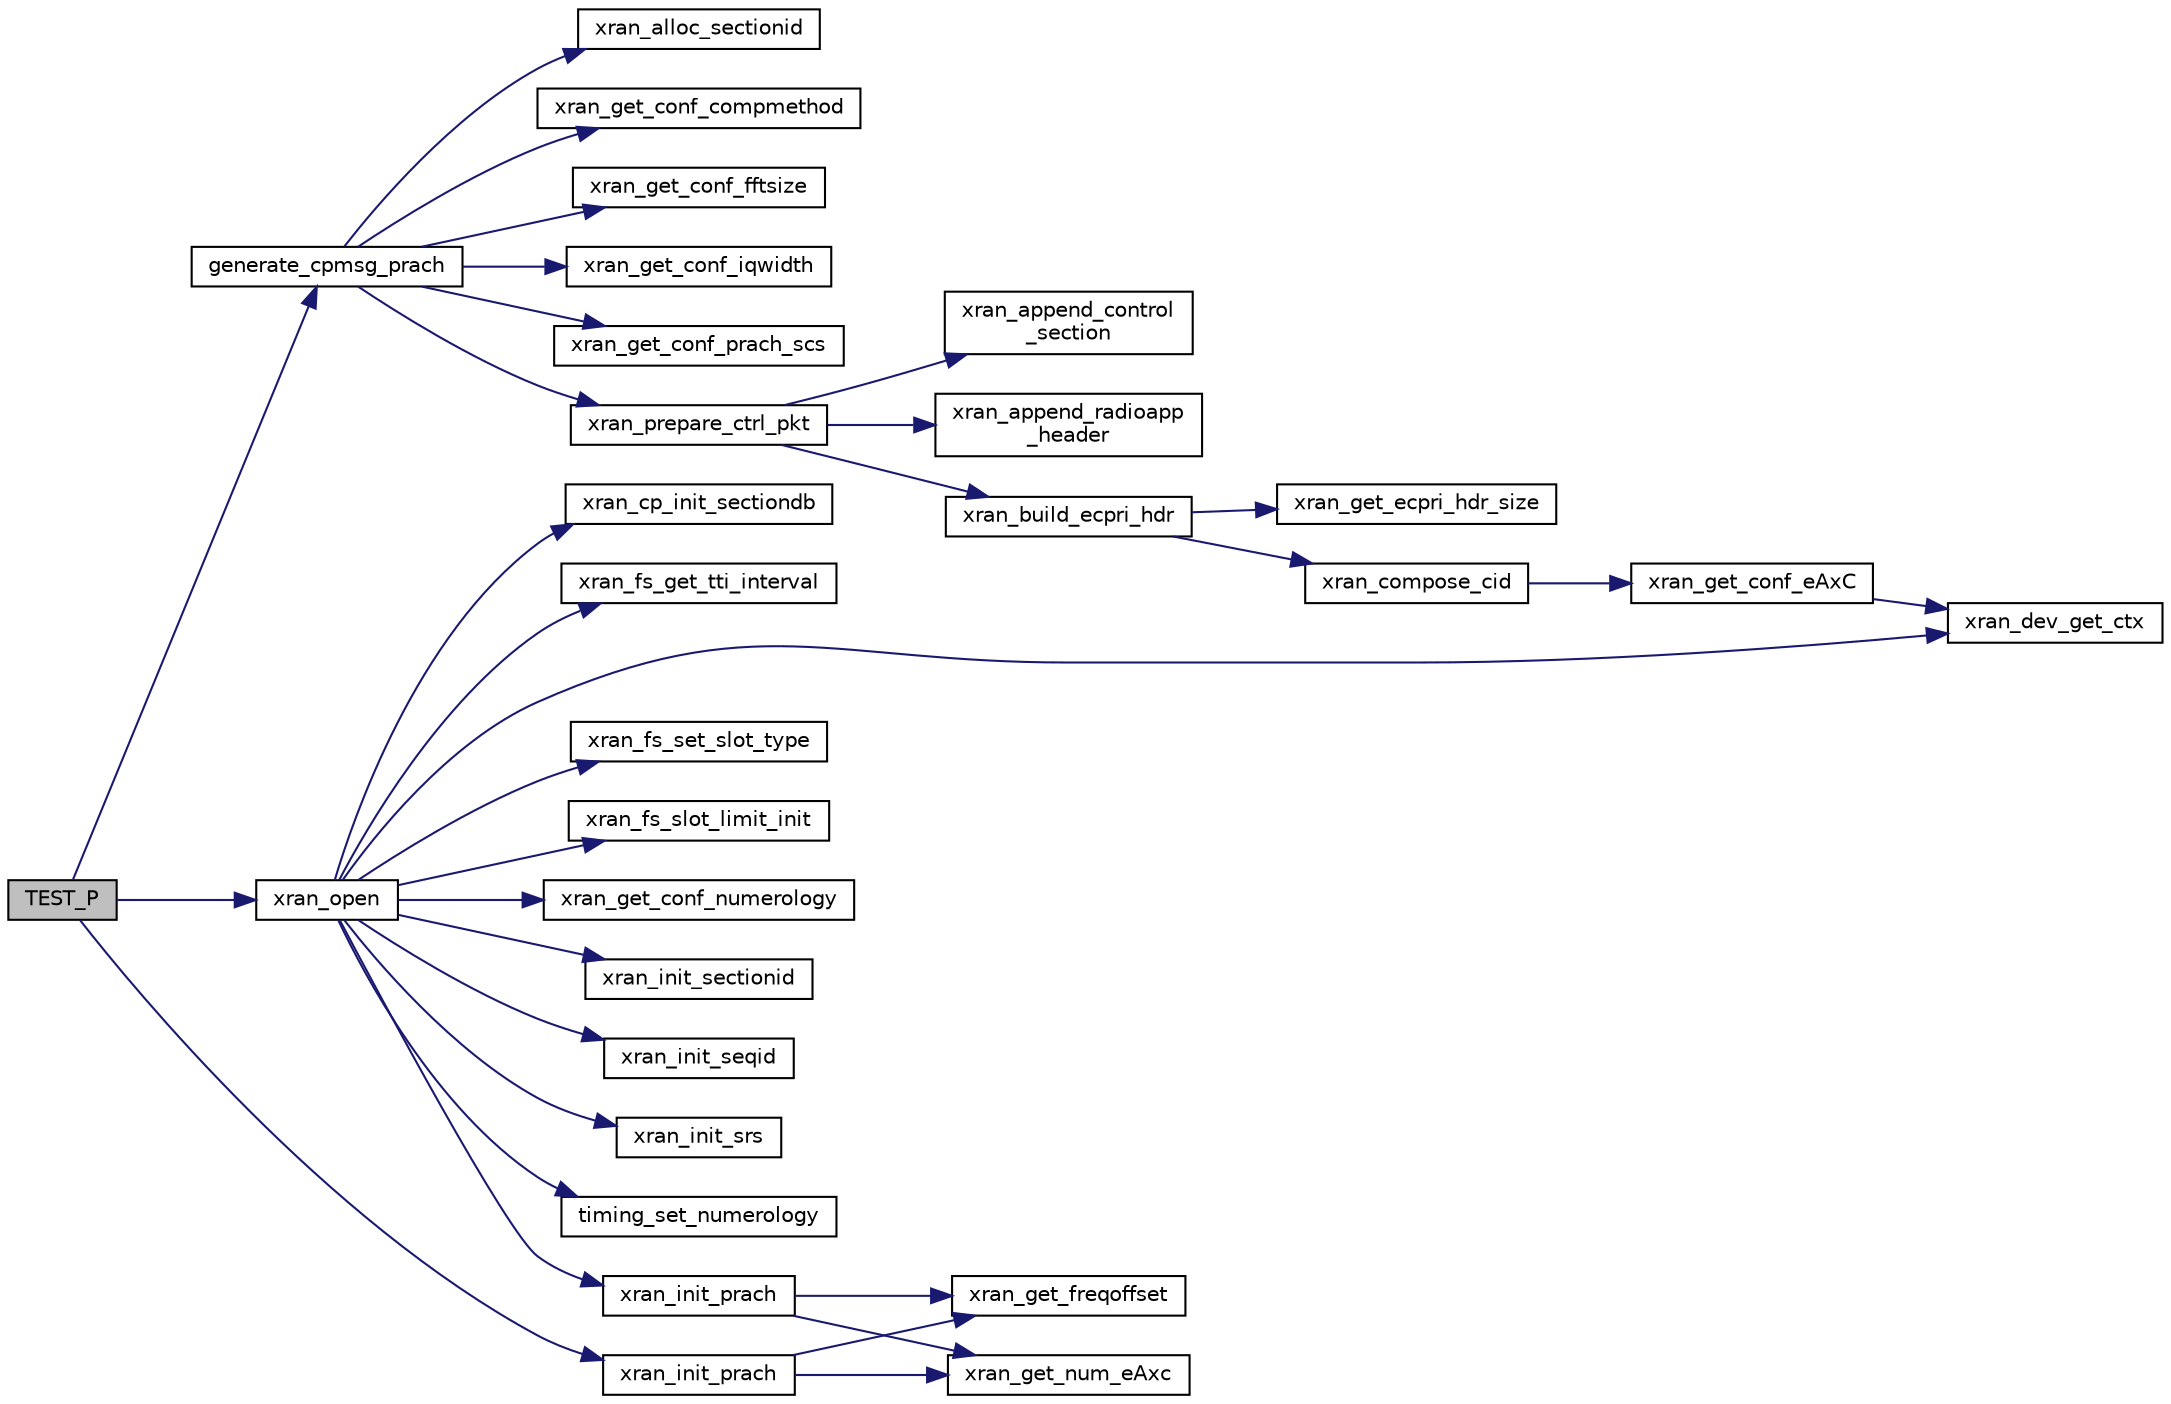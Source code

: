 digraph "TEST_P"
{
 // LATEX_PDF_SIZE
  edge [fontname="Helvetica",fontsize="10",labelfontname="Helvetica",labelfontsize="10"];
  node [fontname="Helvetica",fontsize="10",shape=record];
  rankdir="LR";
  Node1 [label="TEST_P",height=0.2,width=0.4,color="black", fillcolor="grey75", style="filled", fontcolor="black",tooltip=" "];
  Node1 -> Node2 [color="midnightblue",fontsize="10",style="solid",fontname="Helvetica"];
  Node2 [label="generate_cpmsg_prach",height=0.2,width=0.4,color="black", fillcolor="white", style="filled",URL="$xran__common_8c.html#ab8a6ed3cee8fa183142d0c23d0b4971d",tooltip=" "];
  Node2 -> Node3 [color="midnightblue",fontsize="10",style="solid",fontname="Helvetica"];
  Node3 [label="xran_alloc_sectionid",height=0.2,width=0.4,color="black", fillcolor="white", style="filled",URL="$xran__common_8h.html#a8546e95e2daf30058a66904e7f801723",tooltip=" "];
  Node2 -> Node4 [color="midnightblue",fontsize="10",style="solid",fontname="Helvetica"];
  Node4 [label="xran_get_conf_compmethod",height=0.2,width=0.4,color="black", fillcolor="white", style="filled",URL="$xran__common_8h.html#a70d428b456fbe76f8550ff9b782a9e4e",tooltip="Get the configuration of compression method for RU."];
  Node2 -> Node5 [color="midnightblue",fontsize="10",style="solid",fontname="Helvetica"];
  Node5 [label="xran_get_conf_fftsize",height=0.2,width=0.4,color="black", fillcolor="white", style="filled",URL="$xran__common_8h.html#ada345a8a99480787d4274a342aa39535",tooltip="Get the configuration of FFT size for RU."];
  Node2 -> Node6 [color="midnightblue",fontsize="10",style="solid",fontname="Helvetica"];
  Node6 [label="xran_get_conf_iqwidth",height=0.2,width=0.4,color="black", fillcolor="white", style="filled",URL="$xran__common_8h.html#a5f780beefc47e125ffd42fde16117e62",tooltip="Get the configuration of IQ bit width for RU."];
  Node2 -> Node7 [color="midnightblue",fontsize="10",style="solid",fontname="Helvetica"];
  Node7 [label="xran_get_conf_prach_scs",height=0.2,width=0.4,color="black", fillcolor="white", style="filled",URL="$xran__common_8h.html#ab39a5770374d16662d62a85504a11930",tooltip="Get the configuration of subcarrier spacing for PRACH."];
  Node2 -> Node8 [color="midnightblue",fontsize="10",style="solid",fontname="Helvetica"];
  Node8 [label="xran_prepare_ctrl_pkt",height=0.2,width=0.4,color="black", fillcolor="white", style="filled",URL="$xran__cp__api_8h.html#af9eb550e92ea270af41b4b6bcda363db",tooltip="Create a C-Plane packet Transport layer fragmentation is not supported."];
  Node8 -> Node9 [color="midnightblue",fontsize="10",style="solid",fontname="Helvetica"];
  Node9 [label="xran_append_control\l_section",height=0.2,width=0.4,color="black", fillcolor="white", style="filled",URL="$xran__cp__api_8c.html#ad50ae862f0707dab5e7b8e6a774fd225",tooltip="add sections to C-Plane packet Section type 1 and 3 are supported."];
  Node8 -> Node10 [color="midnightblue",fontsize="10",style="solid",fontname="Helvetica"];
  Node10 [label="xran_append_radioapp\l_header",height=0.2,width=0.4,color="black", fillcolor="white", style="filled",URL="$xran__cp__api_8c.html#a1261c107d1103c8bd1b3376db4aa7951",tooltip="add a radio application header in a C-Plane packet"];
  Node8 -> Node11 [color="midnightblue",fontsize="10",style="solid",fontname="Helvetica"];
  Node11 [label="xran_build_ecpri_hdr",height=0.2,width=0.4,color="black", fillcolor="white", style="filled",URL="$xran__transport_8h.html#aa21387dfaba47c2046d4a05f50cfc768",tooltip="Build ECPRI header and returns added length."];
  Node11 -> Node12 [color="midnightblue",fontsize="10",style="solid",fontname="Helvetica"];
  Node12 [label="xran_compose_cid",height=0.2,width=0.4,color="black", fillcolor="white", style="filled",URL="$xran__transport_8c.html#ae834080139ba785f1a3ac5781bf2ec88",tooltip="Compose ecpriRtcid/ecpriPcid."];
  Node12 -> Node13 [color="midnightblue",fontsize="10",style="solid",fontname="Helvetica"];
  Node13 [label="xran_get_conf_eAxC",height=0.2,width=0.4,color="black", fillcolor="white", style="filled",URL="$xran__common_8h.html#a761e3947dcc547008a12a9cca10b1ea0",tooltip="Get the configuration of eAxC ID."];
  Node13 -> Node14 [color="midnightblue",fontsize="10",style="solid",fontname="Helvetica"];
  Node14 [label="xran_dev_get_ctx",height=0.2,width=0.4,color="black", fillcolor="white", style="filled",URL="$xran__main_8c.html#aa09e72e94d2a1d891e86f4c09b0f8b21",tooltip=" "];
  Node11 -> Node15 [color="midnightblue",fontsize="10",style="solid",fontname="Helvetica"];
  Node15 [label="xran_get_ecpri_hdr_size",height=0.2,width=0.4,color="black", fillcolor="white", style="filled",URL="$xran__transport_8c.html#a0f378609208ec66467c58f0702ced85c",tooltip="return eCPRI header size without eCPRI common header"];
  Node1 -> Node16 [color="midnightblue",fontsize="10",style="solid",fontname="Helvetica"];
  Node16 [label="xran_init_prach",height=0.2,width=0.4,color="black", fillcolor="white", style="filled",URL="$xran__common_8h.html#a00025c5bad7b7b6eea4374226f8c54bb",tooltip=" "];
  Node16 -> Node17 [color="midnightblue",fontsize="10",style="solid",fontname="Helvetica"];
  Node17 [label="xran_get_freqoffset",height=0.2,width=0.4,color="black", fillcolor="white", style="filled",URL="$xran__cp__api_8h.html#a4b7c2b7f89a0a04b07426e6adbecdb27",tooltip=" "];
  Node16 -> Node18 [color="midnightblue",fontsize="10",style="solid",fontname="Helvetica"];
  Node18 [label="xran_get_num_eAxc",height=0.2,width=0.4,color="black", fillcolor="white", style="filled",URL="$xran__main_8c.html#a3fc01469558ddf728239d59038ac5803",tooltip="Get the configuration of the number of antenna for UL."];
  Node1 -> Node19 [color="midnightblue",fontsize="10",style="solid",fontname="Helvetica"];
  Node19 [label="xran_open",height=0.2,width=0.4,color="black", fillcolor="white", style="filled",URL="$xran__fh__o__du_8h.html#a03f408f45e97aa68ca47c92e4e7d1a70",tooltip=" "];
  Node19 -> Node20 [color="midnightblue",fontsize="10",style="solid",fontname="Helvetica"];
  Node20 [label="timing_set_numerology",height=0.2,width=0.4,color="black", fillcolor="white", style="filled",URL="$xran__timer_8h.html#a6c1790e87767257159038d0d98a393e6",tooltip=" "];
  Node19 -> Node21 [color="midnightblue",fontsize="10",style="solid",fontname="Helvetica"];
  Node21 [label="xran_cp_init_sectiondb",height=0.2,width=0.4,color="black", fillcolor="white", style="filled",URL="$xran__cp__api_8h.html#a3ca98b2a49501149a7b5baf9174897d8",tooltip="Initialize section database. Allocate required memory space to store section information...."];
  Node19 -> Node14 [color="midnightblue",fontsize="10",style="solid",fontname="Helvetica"];
  Node19 -> Node22 [color="midnightblue",fontsize="10",style="solid",fontname="Helvetica"];
  Node22 [label="xran_fs_get_tti_interval",height=0.2,width=0.4,color="black", fillcolor="white", style="filled",URL="$xran__frame__struct_8c.html#a8e8598556da3e49fa48cb646c24162fa",tooltip=" "];
  Node19 -> Node23 [color="midnightblue",fontsize="10",style="solid",fontname="Helvetica"];
  Node23 [label="xran_fs_set_slot_type",height=0.2,width=0.4,color="black", fillcolor="white", style="filled",URL="$xran__frame__struct_8c.html#a075025c7652869adb79799313aab4f64",tooltip=" "];
  Node19 -> Node24 [color="midnightblue",fontsize="10",style="solid",fontname="Helvetica"];
  Node24 [label="xran_fs_slot_limit_init",height=0.2,width=0.4,color="black", fillcolor="white", style="filled",URL="$xran__frame__struct_8c.html#a2fd9b68ce2fa4734a021203b320e4e04",tooltip=" "];
  Node19 -> Node25 [color="midnightblue",fontsize="10",style="solid",fontname="Helvetica"];
  Node25 [label="xran_get_conf_numerology",height=0.2,width=0.4,color="black", fillcolor="white", style="filled",URL="$xran__main_8c.html#ae6070ee9caf6a7ea8d7ef052ed0a559a",tooltip="Get the configuration of nummerology."];
  Node19 -> Node26 [color="midnightblue",fontsize="10",style="solid",fontname="Helvetica"];
  Node26 [label="xran_init_prach",height=0.2,width=0.4,color="black", fillcolor="white", style="filled",URL="$xran__main_8c.html#a00025c5bad7b7b6eea4374226f8c54bb",tooltip=" "];
  Node26 -> Node17 [color="midnightblue",fontsize="10",style="solid",fontname="Helvetica"];
  Node26 -> Node18 [color="midnightblue",fontsize="10",style="solid",fontname="Helvetica"];
  Node19 -> Node27 [color="midnightblue",fontsize="10",style="solid",fontname="Helvetica"];
  Node27 [label="xran_init_sectionid",height=0.2,width=0.4,color="black", fillcolor="white", style="filled",URL="$xran__main_8c.html#a54de92e0ced826beeb759580d170562b",tooltip=" "];
  Node19 -> Node28 [color="midnightblue",fontsize="10",style="solid",fontname="Helvetica"];
  Node28 [label="xran_init_seqid",height=0.2,width=0.4,color="black", fillcolor="white", style="filled",URL="$xran__main_8c.html#a7a3c06a23d41de0038747348be9bb9da",tooltip=" "];
  Node19 -> Node29 [color="midnightblue",fontsize="10",style="solid",fontname="Helvetica"];
  Node29 [label="xran_init_srs",height=0.2,width=0.4,color="black", fillcolor="white", style="filled",URL="$xran__main_8c.html#acb5dd6ae5569cb3090d441c800068244",tooltip=" "];
}

